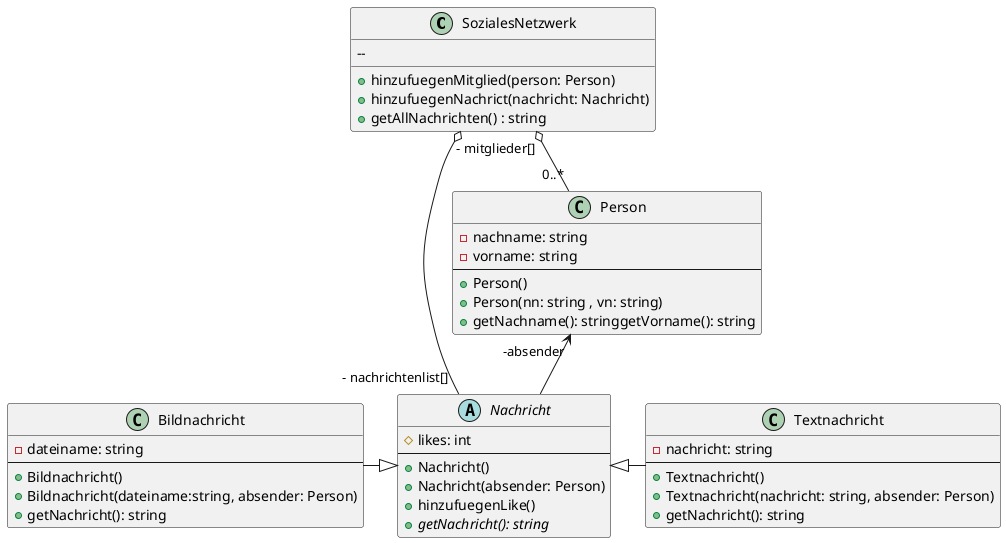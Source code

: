 @startuml

class SozialesNetzwerk {

    --
    + hinzufuegenMitglied(person: Person)
    + hinzufuegenNachrict(nachricht: Nachricht)
    + getAllNachrichten() : string
}

abstract class Nachricht{
    # likes: int
    --
    + Nachricht()
    + Nachricht(absender: Person)
    + hinzufuegenLike()
    + {abstract} getNachricht(): string  
}

class Person {
    - nachname: string
    - vorname: string
    --
    + Person()
    + Person(nn: string , vn: string)
    + getNachname(): stringgetVorname(): string
}

class Textnachricht{
    - nachricht: string 
    --
    + Textnachricht()
    + Textnachricht(nachricht: string, absender: Person) 
    + getNachricht(): string 
}

class Bildnachricht {
    - dateiname: string
    --
    + Bildnachricht()
    + Bildnachricht(dateiname:string, absender: Person)
    + getNachricht(): string
}
' Beziehung 
SozialesNetzwerk "- mitglieder[]" o-- "0..*" Person
SozialesNetzwerk o-- "- nachrichtenlist[]" Nachricht
Person "-absender" <-- Nachricht
Nachricht <|- Textnachricht
Bildnachricht -|> Nachricht 

@enduml